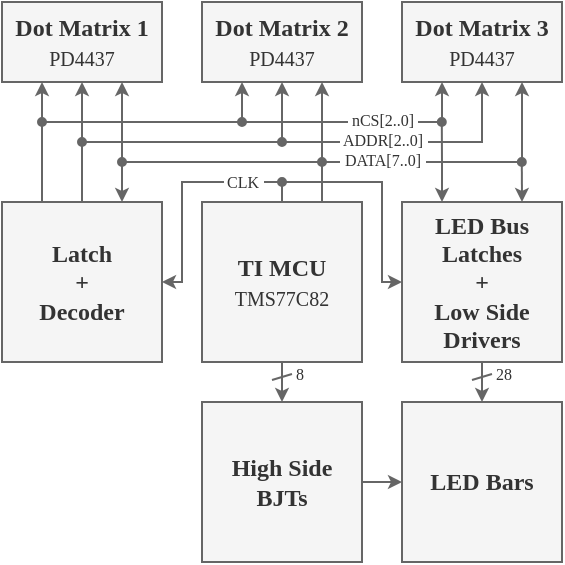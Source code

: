 <mxfile version="16.5.1" type="device"><diagram id="KIpxKy1z2PfShvA-nCUa" name="com"><mxGraphModel dx="408" dy="290" grid="1" gridSize="2" guides="1" tooltips="1" connect="1" arrows="1" fold="1" page="1" pageScale="1" pageWidth="850" pageHeight="1100" math="0" shadow="0"><root><mxCell id="0"/><mxCell id="1" parent="0"/><mxCell id="98GIZ9mx7KZwu4XfOhmH-2" value="&lt;font style=&quot;font-size: 8px&quot;&gt;&amp;nbsp;DATA[7..0]&amp;nbsp;&lt;/font&gt;" style="edgeStyle=orthogonalEdgeStyle;rounded=0;orthogonalLoop=1;jettySize=auto;html=1;exitX=0.75;exitY=0;exitDx=0;exitDy=0;entryX=0.75;entryY=1;entryDx=0;entryDy=0;startSize=4;endSize=4;spacingTop=-4;fillColor=#f5f5f5;strokeColor=#666666;fontColor=#333;fontFamily=Iosevka;" parent="1" source="p2e9DWC9zY4B9NuEZ1ye-1" target="p2e9DWC9zY4B9NuEZ1ye-6" edge="1"><mxGeometry x="-0.375" relative="1" as="geometry"><Array as="points"><mxPoint x="640" y="230"/><mxPoint x="740" y="230"/></Array><mxPoint as="offset"/></mxGeometry></mxCell><mxCell id="p2e9DWC9zY4B9NuEZ1ye-1" value="&lt;font style=&quot;font-size: 12px&quot;&gt;&lt;font style=&quot;font-size: 12px&quot;&gt;&lt;b&gt;TI MCU&lt;/b&gt;&lt;/font&gt;&lt;br&gt;&lt;/font&gt;&lt;font style=&quot;font-size: 10px&quot;&gt;TMS77C82&lt;/font&gt;" style="rounded=0;whiteSpace=wrap;html=1;horizontal=1;fillColor=#f5f5f5;fontColor=#333333;strokeColor=#666666;fontFamily=Iosevka;" parent="1" vertex="1"><mxGeometry x="580" y="250" width="80" height="80" as="geometry"/></mxCell><mxCell id="98GIZ9mx7KZwu4XfOhmH-7" style="edgeStyle=orthogonalEdgeStyle;rounded=0;orthogonalLoop=1;jettySize=auto;html=1;exitX=0.75;exitY=1;exitDx=0;exitDy=0;endArrow=oval;endFill=1;startArrow=classic;startFill=1;startSize=4;endSize=4;fillColor=#f5f5f5;strokeColor=#666666;fontFamily=Iosevka;" parent="1" source="p2e9DWC9zY4B9NuEZ1ye-2" edge="1"><mxGeometry relative="1" as="geometry"><mxPoint x="540" y="230" as="targetPoint"/></mxGeometry></mxCell><mxCell id="98GIZ9mx7KZwu4XfOhmH-10" style="edgeStyle=orthogonalEdgeStyle;rounded=0;orthogonalLoop=1;jettySize=auto;html=1;exitX=0.5;exitY=1;exitDx=0;exitDy=0;endArrow=oval;endFill=1;startArrow=classic;startFill=1;startSize=4;endSize=4;fillColor=#f5f5f5;strokeColor=#666666;fontFamily=Iosevka;" parent="1" source="p2e9DWC9zY4B9NuEZ1ye-2" edge="1"><mxGeometry relative="1" as="geometry"><mxPoint x="520" y="220" as="targetPoint"/></mxGeometry></mxCell><mxCell id="p2e9DWC9zY4B9NuEZ1ye-2" value="&lt;b&gt;Dot Matrix 1&lt;/b&gt;&lt;br&gt;&lt;span style=&quot;font-size: 10px&quot;&gt;PD4437&lt;/span&gt;" style="rounded=0;whiteSpace=wrap;html=1;fontSize=12;fillColor=#f5f5f5;fontColor=#333333;strokeColor=#666666;fontFamily=Iosevka;" parent="1" vertex="1"><mxGeometry x="480" y="150" width="80" height="40" as="geometry"/></mxCell><mxCell id="98GIZ9mx7KZwu4XfOhmH-3" style="edgeStyle=orthogonalEdgeStyle;rounded=0;orthogonalLoop=1;jettySize=auto;html=1;exitX=0.75;exitY=1;exitDx=0;exitDy=0;endArrow=none;endFill=0;startArrow=classic;startFill=1;startSize=4;endSize=4;fillColor=#f5f5f5;strokeColor=#666666;fontFamily=Iosevka;" parent="1" source="p2e9DWC9zY4B9NuEZ1ye-5" edge="1"><mxGeometry relative="1" as="geometry"><mxPoint x="640" y="230" as="targetPoint"/></mxGeometry></mxCell><mxCell id="98GIZ9mx7KZwu4XfOhmH-9" style="edgeStyle=orthogonalEdgeStyle;rounded=0;orthogonalLoop=1;jettySize=auto;html=1;exitX=0.5;exitY=1;exitDx=0;exitDy=0;endArrow=oval;endFill=1;startArrow=classic;startFill=1;startSize=4;endSize=4;fillColor=#f5f5f5;strokeColor=#666666;fontFamily=Iosevka;" parent="1" source="p2e9DWC9zY4B9NuEZ1ye-5" edge="1"><mxGeometry relative="1" as="geometry"><mxPoint x="620" y="220" as="targetPoint"/></mxGeometry></mxCell><mxCell id="98GIZ9mx7KZwu4XfOhmH-12" value="" style="edgeStyle=orthogonalEdgeStyle;rounded=0;orthogonalLoop=1;jettySize=auto;html=1;exitX=0.25;exitY=1;exitDx=0;exitDy=0;endArrow=oval;endFill=1;startArrow=classic;startFill=1;fontSize=10;align=center;startSize=4;endSize=4;fillColor=#f5f5f5;strokeColor=#666666;fontFamily=Iosevka;" parent="1" source="p2e9DWC9zY4B9NuEZ1ye-5" edge="1"><mxGeometry x="-0.167" relative="1" as="geometry"><mxPoint x="500" y="210" as="targetPoint"/><Array as="points"><mxPoint x="600" y="210"/></Array><mxPoint as="offset"/></mxGeometry></mxCell><mxCell id="p2e9DWC9zY4B9NuEZ1ye-5" value="&lt;b&gt;Dot Matrix 2&lt;/b&gt;&lt;br&gt;&lt;span style=&quot;font-size: 10px&quot;&gt;PD4437&lt;/span&gt;" style="rounded=0;whiteSpace=wrap;html=1;fontSize=12;fillColor=#f5f5f5;fontColor=#333333;strokeColor=#666666;fontFamily=Iosevka;" parent="1" vertex="1"><mxGeometry x="580" y="150" width="80" height="40" as="geometry"/></mxCell><mxCell id="98GIZ9mx7KZwu4XfOhmH-13" value="&amp;nbsp;nCS[2..0]&amp;nbsp;" style="edgeStyle=orthogonalEdgeStyle;rounded=0;orthogonalLoop=1;jettySize=auto;html=1;exitX=0.25;exitY=1;exitDx=0;exitDy=0;startArrow=classic;startFill=1;endArrow=oval;endFill=1;startSize=4;endSize=4;fontSize=8;spacingTop=-2;fillColor=#f5f5f5;strokeColor=#666666;fontColor=#333;fontFamily=Iosevka;" parent="1" source="p2e9DWC9zY4B9NuEZ1ye-6" edge="1"><mxGeometry x="-0.167" relative="1" as="geometry"><mxPoint x="600" y="210" as="targetPoint"/><Array as="points"><mxPoint x="700" y="210"/></Array><mxPoint as="offset"/></mxGeometry></mxCell><mxCell id="p2e9DWC9zY4B9NuEZ1ye-6" value="&lt;b&gt;Dot Matrix 3&lt;/b&gt;&lt;br&gt;&lt;span style=&quot;font-size: 10px&quot;&gt;PD4437&lt;/span&gt;" style="rounded=0;whiteSpace=wrap;html=1;fontSize=12;fillColor=#f5f5f5;fontColor=#333333;strokeColor=#666666;fontFamily=Iosevka;" parent="1" vertex="1"><mxGeometry x="680" y="150" width="80" height="40" as="geometry"/></mxCell><mxCell id="98GIZ9mx7KZwu4XfOhmH-5" value="" style="edgeStyle=orthogonalEdgeStyle;rounded=0;orthogonalLoop=1;jettySize=auto;html=1;exitX=0.75;exitY=0;exitDx=0;exitDy=0;endArrow=oval;endFill=1;startArrow=classic;startFill=1;fontSize=10;align=center;startSize=4;endSize=4;fillColor=#f5f5f5;strokeColor=#666666;fontFamily=Iosevka;" parent="1" source="oHjVwIPMaq6Sq6AWETP9-2" edge="1"><mxGeometry x="-0.167" relative="1" as="geometry"><mxPoint x="640" y="230" as="targetPoint"/><Array as="points"><mxPoint x="540" y="230"/><mxPoint x="640" y="230"/></Array><mxPoint as="offset"/></mxGeometry></mxCell><mxCell id="98GIZ9mx7KZwu4XfOhmH-8" value="&lt;font style=&quot;font-size: 8px&quot;&gt;&amp;nbsp;ADDR[2..0]&amp;nbsp;&lt;/font&gt;" style="edgeStyle=orthogonalEdgeStyle;rounded=0;orthogonalLoop=1;jettySize=auto;html=1;exitX=0.5;exitY=0;exitDx=0;exitDy=0;entryX=0.5;entryY=1;entryDx=0;entryDy=0;fontSize=10;align=center;startSize=4;endSize=4;spacingTop=-4;fillColor=#f5f5f5;strokeColor=#666666;fontColor=#333;fontFamily=Iosevka;" parent="1" source="oHjVwIPMaq6Sq6AWETP9-2" target="p2e9DWC9zY4B9NuEZ1ye-6" edge="1"><mxGeometry x="0.385" relative="1" as="geometry"><mxPoint x="690" y="200" as="targetPoint"/><Array as="points"><mxPoint x="520" y="220"/><mxPoint x="720" y="220"/></Array><mxPoint as="offset"/></mxGeometry></mxCell><mxCell id="98GIZ9mx7KZwu4XfOhmH-11" style="edgeStyle=orthogonalEdgeStyle;rounded=0;orthogonalLoop=1;jettySize=auto;html=1;exitX=0.25;exitY=0;exitDx=0;exitDy=0;entryX=0.25;entryY=1;entryDx=0;entryDy=0;startSize=4;endSize=4;fillColor=#f5f5f5;strokeColor=#666666;fontFamily=Iosevka;" parent="1" source="oHjVwIPMaq6Sq6AWETP9-2" target="p2e9DWC9zY4B9NuEZ1ye-2" edge="1"><mxGeometry relative="1" as="geometry"/></mxCell><mxCell id="98GIZ9mx7KZwu4XfOhmH-25" value="&amp;nbsp;CLK&amp;nbsp;" style="edgeStyle=orthogonalEdgeStyle;rounded=0;orthogonalLoop=1;jettySize=auto;html=1;exitX=1;exitY=0.5;exitDx=0;exitDy=0;fontSize=8;startArrow=classic;startFill=1;endArrow=none;endFill=0;startSize=4;endSize=4;entryX=0.5;entryY=0;entryDx=0;entryDy=0;fillColor=#f5f5f5;strokeColor=#666666;fontColor=#333;fontFamily=Iosevka;" parent="1" source="oHjVwIPMaq6Sq6AWETP9-2" target="p2e9DWC9zY4B9NuEZ1ye-1" edge="1"><mxGeometry x="0.5" relative="1" as="geometry"><mxPoint x="620.0" y="240" as="targetPoint"/><Array as="points"><mxPoint x="570" y="290"/><mxPoint x="570" y="240"/><mxPoint x="620" y="240"/></Array><mxPoint as="offset"/></mxGeometry></mxCell><mxCell id="oHjVwIPMaq6Sq6AWETP9-2" value="&lt;b&gt;Latch&lt;br&gt;+&lt;br&gt;Decoder&lt;/b&gt;" style="rounded=0;whiteSpace=wrap;html=1;fillColor=#f5f5f5;fontColor=#333333;strokeColor=#666666;fontFamily=Iosevka;" parent="1" vertex="1"><mxGeometry x="480" y="250" width="80" height="80" as="geometry"/></mxCell><mxCell id="98GIZ9mx7KZwu4XfOhmH-20" style="edgeStyle=orthogonalEdgeStyle;rounded=0;orthogonalLoop=1;jettySize=auto;html=1;exitX=0.25;exitY=0;exitDx=0;exitDy=0;fontSize=8;startArrow=classic;startFill=1;endArrow=oval;endFill=1;startSize=4;endSize=4;fillColor=#f5f5f5;strokeColor=#666666;fontFamily=Iosevka;" parent="1" source="98GIZ9mx7KZwu4XfOhmH-16" edge="1"><mxGeometry relative="1" as="geometry"><mxPoint x="699.898" y="210" as="targetPoint"/></mxGeometry></mxCell><mxCell id="98GIZ9mx7KZwu4XfOhmH-21" style="edgeStyle=orthogonalEdgeStyle;rounded=0;orthogonalLoop=1;jettySize=auto;html=1;exitX=0.75;exitY=0;exitDx=0;exitDy=0;fontSize=8;startArrow=classic;startFill=1;endArrow=oval;endFill=1;startSize=4;endSize=4;fillColor=#f5f5f5;strokeColor=#666666;fontFamily=Iosevka;" parent="1" source="98GIZ9mx7KZwu4XfOhmH-16" edge="1"><mxGeometry relative="1" as="geometry"><mxPoint x="739.898" y="230" as="targetPoint"/></mxGeometry></mxCell><mxCell id="98GIZ9mx7KZwu4XfOhmH-26" style="edgeStyle=orthogonalEdgeStyle;rounded=0;orthogonalLoop=1;jettySize=auto;html=1;exitX=0;exitY=0.5;exitDx=0;exitDy=0;fontSize=8;startArrow=classic;startFill=1;endArrow=oval;endFill=1;startSize=4;endSize=4;fillColor=#f5f5f5;strokeColor=#666666;fontFamily=Iosevka;" parent="1" source="98GIZ9mx7KZwu4XfOhmH-16" edge="1"><mxGeometry relative="1" as="geometry"><mxPoint x="620.0" y="240" as="targetPoint"/><Array as="points"><mxPoint x="670" y="290"/><mxPoint x="670" y="240"/></Array></mxGeometry></mxCell><mxCell id="98GIZ9mx7KZwu4XfOhmH-16" value="&lt;font style=&quot;font-size: 12px&quot;&gt;&lt;b&gt;LED Bus&lt;br&gt;Latches&lt;br&gt;+&lt;br&gt;Low Side Drivers&lt;/b&gt;&lt;br&gt;&lt;/font&gt;" style="rounded=0;whiteSpace=wrap;html=1;fontSize=8;fillColor=#f5f5f5;fontColor=#333333;strokeColor=#666666;fontFamily=Iosevka;" parent="1" vertex="1"><mxGeometry x="680" y="250" width="80" height="80" as="geometry"/></mxCell><mxCell id="98GIZ9mx7KZwu4XfOhmH-30" style="edgeStyle=orthogonalEdgeStyle;rounded=0;orthogonalLoop=1;jettySize=auto;html=1;exitX=0.5;exitY=0;exitDx=0;exitDy=0;entryX=0.5;entryY=1;entryDx=0;entryDy=0;fontSize=12;startArrow=classic;startFill=1;endArrow=none;endFill=0;startSize=4;endSize=4;fillColor=#f5f5f5;strokeColor=#666666;fontFamily=Iosevka;" parent="1" source="98GIZ9mx7KZwu4XfOhmH-27" target="p2e9DWC9zY4B9NuEZ1ye-1" edge="1"><mxGeometry relative="1" as="geometry"/></mxCell><mxCell id="98GIZ9mx7KZwu4XfOhmH-27" value="&lt;b&gt;High Side BJTs&lt;/b&gt;" style="rounded=0;whiteSpace=wrap;html=1;horizontal=1;fillColor=#f5f5f5;fontColor=#333333;strokeColor=#666666;fontFamily=Iosevka;" parent="1" vertex="1"><mxGeometry x="580" y="350" width="80" height="80" as="geometry"/></mxCell><mxCell id="98GIZ9mx7KZwu4XfOhmH-31" style="edgeStyle=orthogonalEdgeStyle;rounded=0;orthogonalLoop=1;jettySize=auto;html=1;exitX=0.5;exitY=0;exitDx=0;exitDy=0;entryX=0.5;entryY=1;entryDx=0;entryDy=0;fontSize=12;startArrow=classic;startFill=1;endArrow=none;endFill=0;startSize=4;endSize=4;fillColor=#f5f5f5;strokeColor=#666666;fontFamily=Iosevka;" parent="1" source="98GIZ9mx7KZwu4XfOhmH-28" target="98GIZ9mx7KZwu4XfOhmH-16" edge="1"><mxGeometry relative="1" as="geometry"/></mxCell><mxCell id="98GIZ9mx7KZwu4XfOhmH-32" style="edgeStyle=orthogonalEdgeStyle;rounded=0;orthogonalLoop=1;jettySize=auto;html=1;exitX=0;exitY=0.5;exitDx=0;exitDy=0;entryX=1;entryY=0.5;entryDx=0;entryDy=0;fontSize=12;startArrow=classic;startFill=1;endArrow=none;endFill=0;startSize=4;endSize=4;fillColor=#f5f5f5;strokeColor=#666666;fontFamily=Iosevka;" parent="1" source="98GIZ9mx7KZwu4XfOhmH-28" target="98GIZ9mx7KZwu4XfOhmH-27" edge="1"><mxGeometry relative="1" as="geometry"/></mxCell><mxCell id="98GIZ9mx7KZwu4XfOhmH-28" value="&lt;b&gt;LED Bars&lt;/b&gt;" style="rounded=0;whiteSpace=wrap;html=1;horizontal=1;fillColor=#f5f5f5;fontColor=#333333;strokeColor=#666666;fontFamily=Iosevka;" parent="1" vertex="1"><mxGeometry x="680" y="350" width="80" height="80" as="geometry"/></mxCell><mxCell id="98GIZ9mx7KZwu4XfOhmH-33" value="28" style="endArrow=none;html=1;rounded=0;fontSize=8;startSize=4;endSize=4;align=left;fillColor=#f5f5f5;strokeColor=#666666;fontFamily=Iosevka;fontColor=#333;" parent="1" edge="1"><mxGeometry x="1" width="50" height="50" relative="1" as="geometry"><mxPoint x="715" y="339" as="sourcePoint"/><mxPoint x="725" y="336" as="targetPoint"/><mxPoint as="offset"/></mxGeometry></mxCell><mxCell id="98GIZ9mx7KZwu4XfOhmH-36" value="8" style="endArrow=none;html=1;rounded=0;fontSize=8;startSize=4;endSize=4;align=left;fillColor=#f5f5f5;strokeColor=#666666;fontFamily=Iosevka;fontColor=#333;" parent="1" edge="1"><mxGeometry x="1" width="50" height="50" relative="1" as="geometry"><mxPoint x="615" y="339.0" as="sourcePoint"/><mxPoint x="625" y="336" as="targetPoint"/><mxPoint as="offset"/></mxGeometry></mxCell></root></mxGraphModel></diagram></mxfile>
